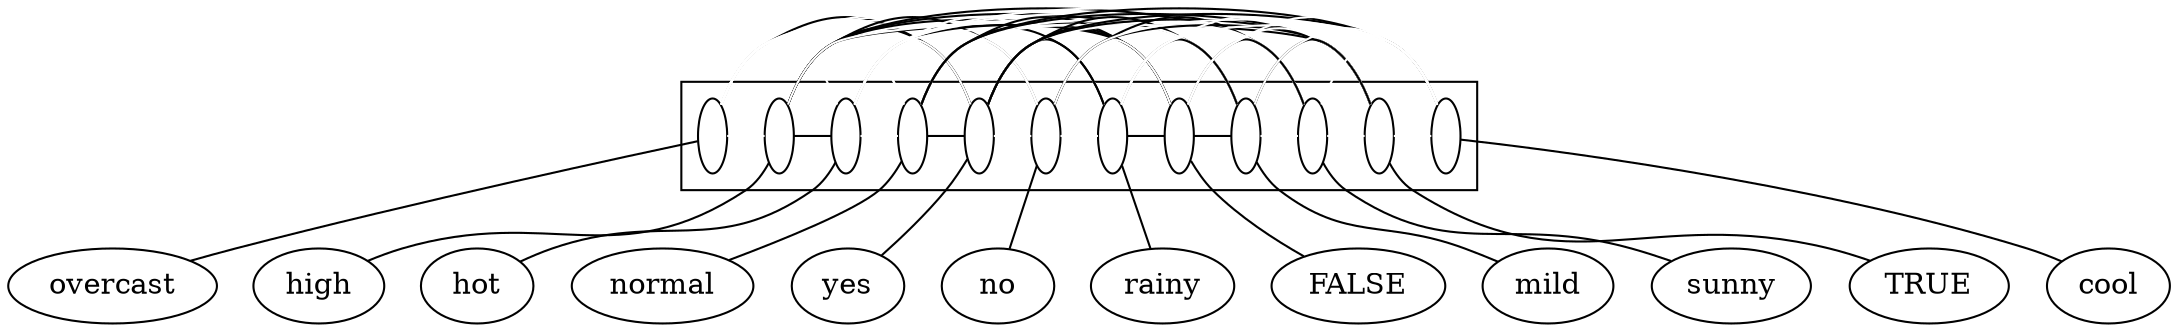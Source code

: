 digraph G {
compound=True;
overcast;
high;
hot;
normal;
yes;
no;
rainy;
FALSE;
mild;
sunny;
TRUE;
cool;
subgraph cluster_sunnyovercasthotmildnoTRUEyesrainyhighFALSEcoolnormal {
s_overcast [fillcolor=white, label=" ", fixedsize=True, width=0.2];
s_high [fillcolor=white, label=" ", fixedsize=True, width=0.2];
s_hot [fillcolor=white, label=" ", fixedsize=True, width=0.2];
s_normal [fillcolor=white, label=" ", fixedsize=True, width=0.2];
s_yes [fillcolor=white, label=" ", fixedsize=True, width=0.2];
s_no [fillcolor=white, label=" ", fixedsize=True, width=0.2];
s_rainy [fillcolor=white, label=" ", fixedsize=True, width=0.2];
s_FALSE [fillcolor=white, label=" ", fixedsize=True, width=0.2];
s_mild [fillcolor=white, label=" ", fixedsize=True, width=0.2];
s_sunny [fillcolor=white, label=" ", fixedsize=True, width=0.2];
s_TRUE [fillcolor=white, label=" ", fixedsize=True, width=0.2];
s_cool [fillcolor=white, label=" ", fixedsize=True, width=0.2];
subgraph  {
rank=same;
s_overcast -> s_high  [color=white, arrowhead=none];
s_overcast -> s_hot  [color=white, arrowhead=none];
s_overcast -> s_normal  [color=white, arrowhead=none];
s_overcast -> s_yes  [color=black, arrowhead=none];
s_overcast -> s_no  [color=white, arrowhead=none];
s_overcast -> s_rainy  [color=white, arrowhead=none];
s_overcast -> s_FALSE  [color=white, arrowhead=none];
s_overcast -> s_mild  [color=white, arrowhead=none];
s_overcast -> s_sunny  [color=white, arrowhead=none];
s_overcast -> s_TRUE  [color=white, arrowhead=none];
s_overcast -> s_cool  [color=white, arrowhead=none];
s_high -> s_hot  [color=black, arrowhead=none];
s_high -> s_normal  [color=white, arrowhead=none];
s_high -> s_yes  [color=black, arrowhead=none];
s_high -> s_no  [color=black, arrowhead=none];
s_high -> s_rainy  [color=white, arrowhead=none];
s_high -> s_FALSE  [color=black, arrowhead=none];
s_high -> s_mild  [color=black, arrowhead=none];
s_high -> s_sunny  [color=black, arrowhead=none];
s_high -> s_TRUE  [color=black, arrowhead=none];
s_high -> s_cool  [color=white, arrowhead=none];
s_hot -> s_normal  [color=white, arrowhead=none];
s_hot -> s_yes  [color=white, arrowhead=none];
s_hot -> s_no  [color=white, arrowhead=none];
s_hot -> s_rainy  [color=white, arrowhead=none];
s_hot -> s_FALSE  [color=black, arrowhead=none];
s_hot -> s_mild  [color=white, arrowhead=none];
s_hot -> s_sunny  [color=white, arrowhead=none];
s_hot -> s_TRUE  [color=white, arrowhead=none];
s_hot -> s_cool  [color=white, arrowhead=none];
s_normal -> s_yes  [color=black, arrowhead=none];
s_normal -> s_no  [color=white, arrowhead=none];
s_normal -> s_rainy  [color=black, arrowhead=none];
s_normal -> s_FALSE  [color=black, arrowhead=none];
s_normal -> s_mild  [color=white, arrowhead=none];
s_normal -> s_sunny  [color=white, arrowhead=none];
s_normal -> s_TRUE  [color=black, arrowhead=none];
s_normal -> s_cool  [color=black, arrowhead=none];
s_yes -> s_no  [color=white, arrowhead=none];
s_yes -> s_rainy  [color=black, arrowhead=none];
s_yes -> s_FALSE  [color=black, arrowhead=none];
s_yes -> s_mild  [color=black, arrowhead=none];
s_yes -> s_sunny  [color=white, arrowhead=none];
s_yes -> s_TRUE  [color=black, arrowhead=none];
s_yes -> s_cool  [color=black, arrowhead=none];
s_no -> s_rainy  [color=white, arrowhead=none];
s_no -> s_FALSE  [color=white, arrowhead=none];
s_no -> s_mild  [color=white, arrowhead=none];
s_no -> s_sunny  [color=black, arrowhead=none];
s_no -> s_TRUE  [color=black, arrowhead=none];
s_no -> s_cool  [color=white, arrowhead=none];
s_rainy -> s_FALSE  [color=black, arrowhead=none];
s_rainy -> s_mild  [color=black, arrowhead=none];
s_rainy -> s_sunny  [color=white, arrowhead=none];
s_rainy -> s_TRUE  [color=white, arrowhead=none];
s_rainy -> s_cool  [color=white, arrowhead=none];
s_FALSE -> s_mild  [color=black, arrowhead=none];
s_FALSE -> s_sunny  [color=black, arrowhead=none];
s_FALSE -> s_TRUE  [color=white, arrowhead=none];
s_FALSE -> s_cool  [color=white, arrowhead=none];
s_mild -> s_sunny  [color=white, arrowhead=none];
s_mild -> s_TRUE  [color=black, arrowhead=none];
s_mild -> s_cool  [color=white, arrowhead=none];
s_sunny -> s_TRUE  [color=white, arrowhead=none];
s_sunny -> s_cool  [color=white, arrowhead=none];
s_TRUE -> s_cool  [color=white, arrowhead=none];
}

}

s_overcast -> overcast  [arrowhead=none];
s_high -> high  [arrowhead=none];
s_hot -> hot  [arrowhead=none];
s_normal -> normal  [arrowhead=none];
s_yes -> yes  [arrowhead=none];
s_no -> no  [arrowhead=none];
s_rainy -> rainy  [arrowhead=none];
s_FALSE -> FALSE  [arrowhead=none];
s_mild -> mild  [arrowhead=none];
s_sunny -> sunny  [arrowhead=none];
s_TRUE -> TRUE  [arrowhead=none];
s_cool -> cool  [arrowhead=none];
}
